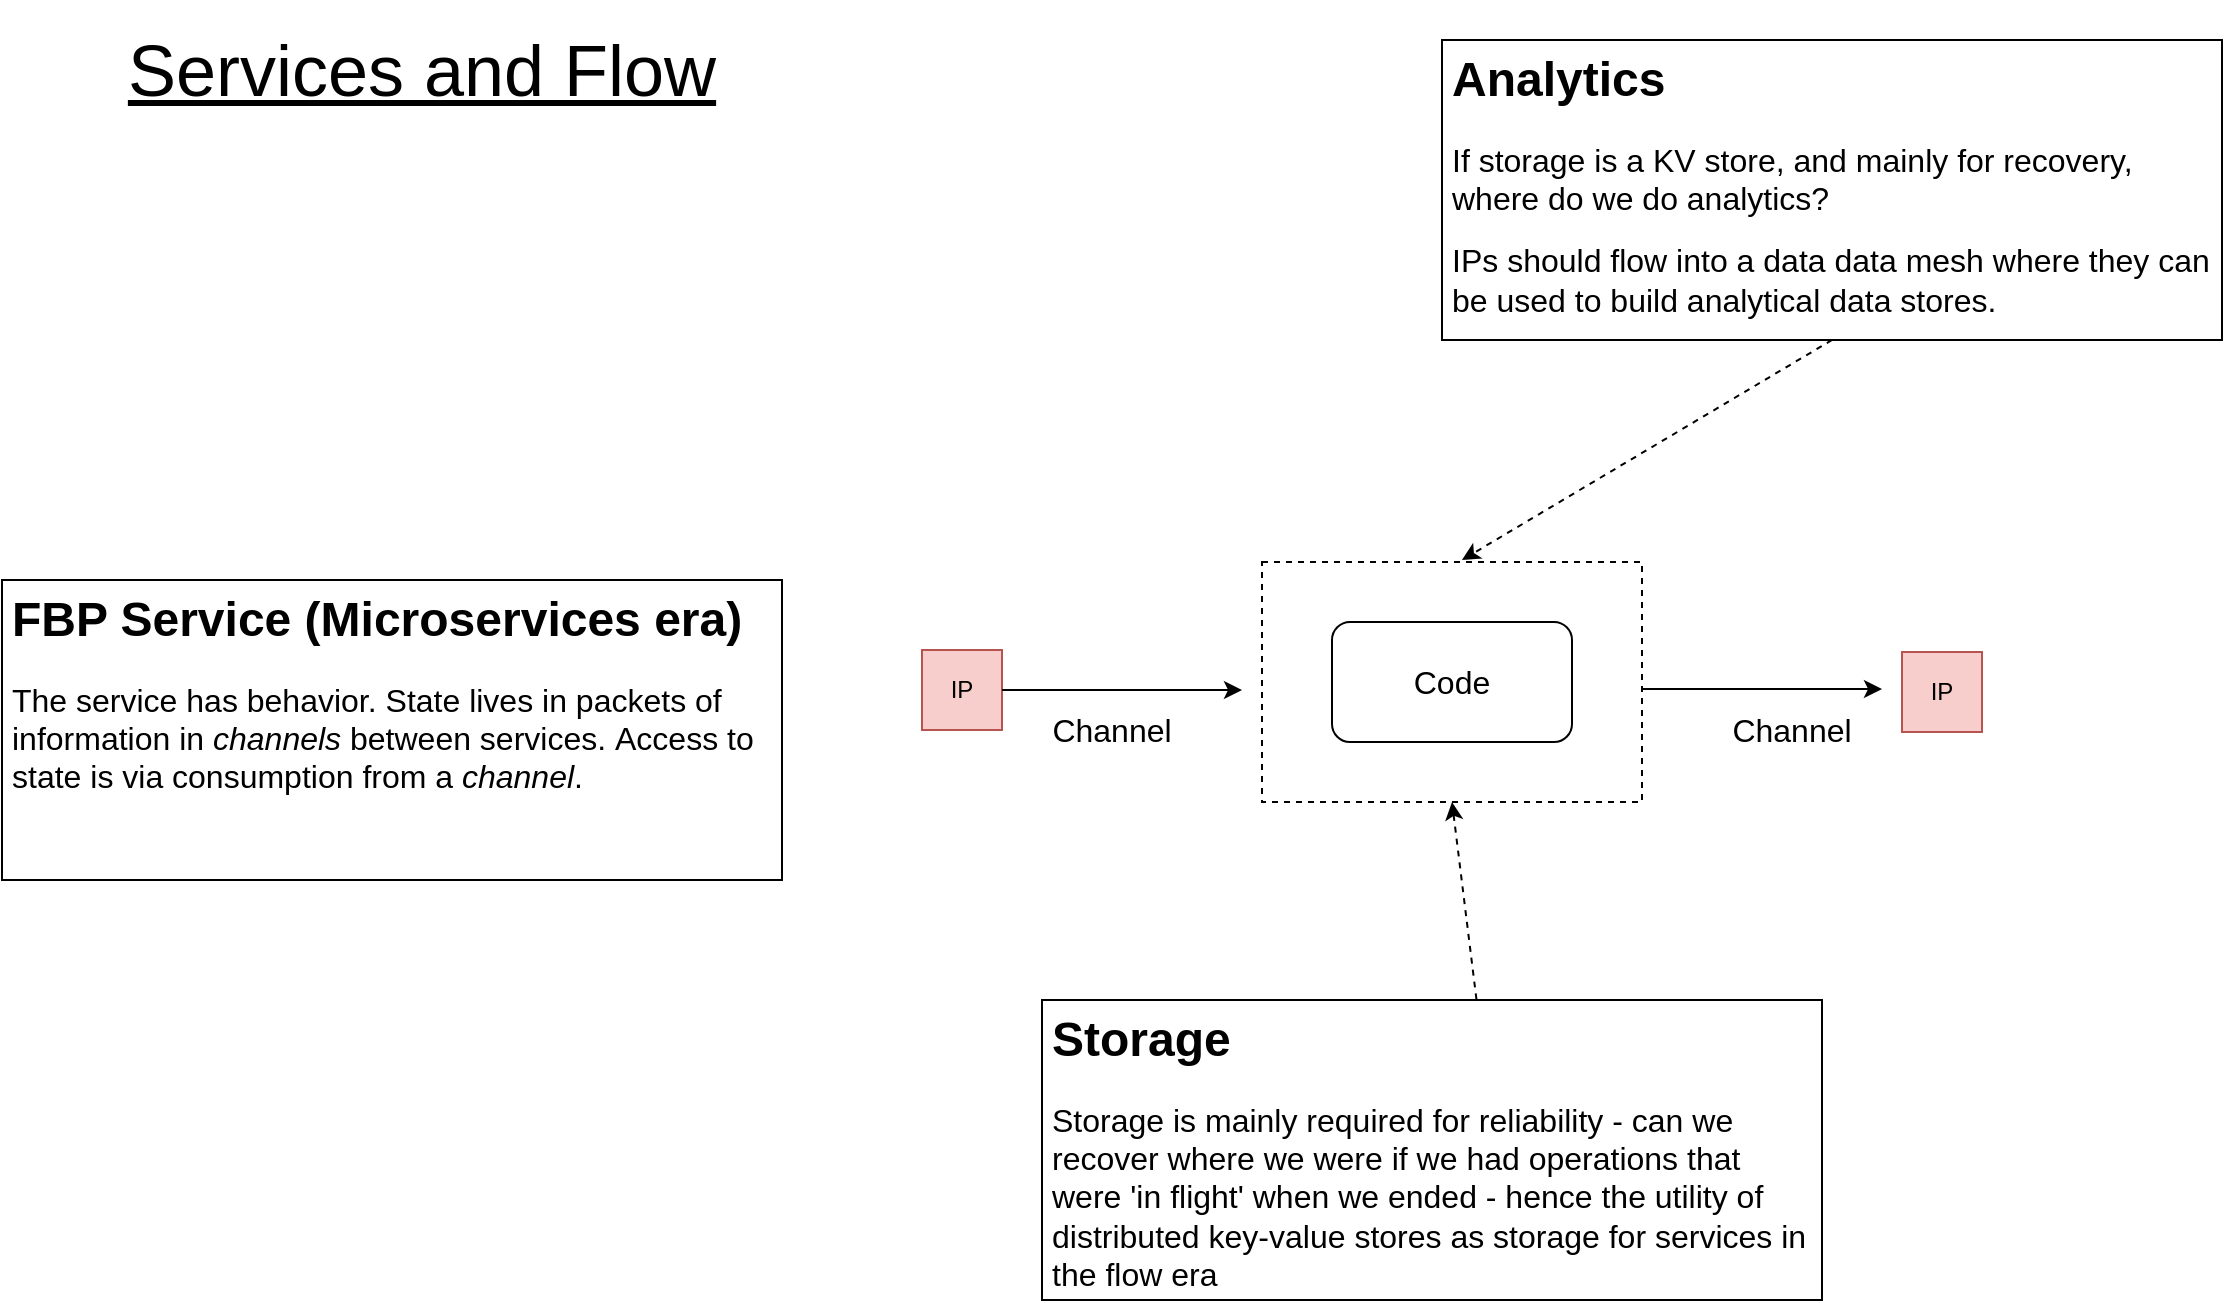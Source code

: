 <mxfile version="15.2.7" type="device"><diagram id="-qXYHq2UHwi79nZmH8Gm" name="Page-1"><mxGraphModel dx="1580" dy="1186" grid="1" gridSize="10" guides="1" tooltips="1" connect="1" arrows="1" fold="1" page="1" pageScale="1" pageWidth="1169" pageHeight="827" math="0" shadow="0"><root><mxCell id="0"/><mxCell id="1" parent="0"/><mxCell id="BVeQfy9FWSrZ6FmKd4Sm-20" value="" style="rounded=0;whiteSpace=wrap;html=1;strokeColor=default;dashed=1;" parent="1" vertex="1"><mxGeometry x="670" y="311" width="190" height="120" as="geometry"/></mxCell><mxCell id="BVeQfy9FWSrZ6FmKd4Sm-10" value="&lt;h1&gt;FBP Service (Microservices era)&lt;/h1&gt;&lt;p&gt;&lt;font style=&quot;font-size: 16px&quot;&gt;The service has behavior. State lives in packets of information in &lt;i&gt;channels&lt;/i&gt; between services.&amp;nbsp;Access to state is via consumption from a &lt;i&gt;channel&lt;/i&gt;.&lt;/font&gt;&lt;/p&gt;" style="text;html=1;strokeColor=default;fillColor=none;spacing=5;spacingTop=-20;whiteSpace=wrap;overflow=hidden;rounded=0;" parent="1" vertex="1"><mxGeometry x="40" y="320" width="390" height="150" as="geometry"/></mxCell><mxCell id="BVeQfy9FWSrZ6FmKd4Sm-14" value="" style="rounded=1;whiteSpace=wrap;html=1;" parent="1" vertex="1"><mxGeometry x="705" y="341" width="120" height="60" as="geometry"/></mxCell><mxCell id="BVeQfy9FWSrZ6FmKd4Sm-17" value="&lt;font style=&quot;font-size: 16px&quot;&gt;Code&lt;/font&gt;" style="text;html=1;strokeColor=none;fillColor=none;align=center;verticalAlign=middle;whiteSpace=wrap;rounded=0;dashed=1;" parent="1" vertex="1"><mxGeometry x="745" y="361" width="40" height="20" as="geometry"/></mxCell><mxCell id="BVeQfy9FWSrZ6FmKd4Sm-19" style="edgeStyle=orthogonalEdgeStyle;rounded=0;orthogonalLoop=1;jettySize=auto;html=1;exitX=0.5;exitY=1;exitDx=0;exitDy=0;startArrow=open;startFill=0;" parent="1" edge="1"><mxGeometry relative="1" as="geometry"><mxPoint x="760" y="477" as="sourcePoint"/><mxPoint x="760" y="477" as="targetPoint"/></mxGeometry></mxCell><mxCell id="-wEQHujA_CPqpyY0SYgr-1" value="&lt;font style=&quot;font-size: 36px&quot;&gt;&lt;u&gt;Services and Flow&lt;/u&gt;&lt;/font&gt;" style="text;html=1;strokeColor=none;fillColor=none;align=center;verticalAlign=middle;whiteSpace=wrap;rounded=0;" parent="1" vertex="1"><mxGeometry x="80" y="30" width="340" height="70" as="geometry"/></mxCell><mxCell id="KH4rUbNuhDFQnjuopuer-1" value="IP" style="whiteSpace=wrap;html=1;aspect=fixed;fillColor=#f8cecc;strokeColor=#b85450;" parent="1" vertex="1"><mxGeometry x="500" y="355" width="40" height="40" as="geometry"/></mxCell><mxCell id="KH4rUbNuhDFQnjuopuer-2" value="IP" style="whiteSpace=wrap;html=1;aspect=fixed;fillColor=#f8cecc;strokeColor=#b85450;" parent="1" vertex="1"><mxGeometry x="990" y="356" width="40" height="40" as="geometry"/></mxCell><mxCell id="Pp4I-uhMC5E383Qm_V64-1" value="" style="endArrow=classic;html=1;exitX=1;exitY=0.5;exitDx=0;exitDy=0;" edge="1" parent="1" source="KH4rUbNuhDFQnjuopuer-1"><mxGeometry width="50" height="50" relative="1" as="geometry"><mxPoint x="540" y="450" as="sourcePoint"/><mxPoint x="660" y="375" as="targetPoint"/></mxGeometry></mxCell><mxCell id="Pp4I-uhMC5E383Qm_V64-3" value="" style="endArrow=classic;html=1;exitX=1;exitY=0.5;exitDx=0;exitDy=0;" edge="1" parent="1"><mxGeometry width="50" height="50" relative="1" as="geometry"><mxPoint x="860" y="374.5" as="sourcePoint"/><mxPoint x="980" y="374.5" as="targetPoint"/></mxGeometry></mxCell><mxCell id="Pp4I-uhMC5E383Qm_V64-4" value="&lt;font style=&quot;font-size: 16px&quot;&gt;Channel&lt;/font&gt;" style="text;html=1;strokeColor=none;fillColor=none;align=center;verticalAlign=middle;whiteSpace=wrap;rounded=0;dashed=1;" vertex="1" parent="1"><mxGeometry x="570" y="382.5" width="50" height="25" as="geometry"/></mxCell><mxCell id="Pp4I-uhMC5E383Qm_V64-5" value="&lt;font style=&quot;font-size: 16px&quot;&gt;Channel&lt;/font&gt;" style="text;html=1;strokeColor=none;fillColor=none;align=center;verticalAlign=middle;whiteSpace=wrap;rounded=0;dashed=1;" vertex="1" parent="1"><mxGeometry x="910" y="382.5" width="50" height="25" as="geometry"/></mxCell><mxCell id="Pp4I-uhMC5E383Qm_V64-6" value="&lt;h1&gt;Storage&lt;/h1&gt;&lt;p&gt;&lt;span style=&quot;font-size: 16px&quot;&gt;Storage is mainly required for reliability - can we recover where we were if we had operations that were 'in flight' when we ended - hence the utility of distributed key-value stores as storage for services in the flow era&lt;/span&gt;&lt;/p&gt;" style="text;html=1;strokeColor=default;fillColor=none;spacing=5;spacingTop=-20;whiteSpace=wrap;overflow=hidden;rounded=0;" vertex="1" parent="1"><mxGeometry x="560" y="530" width="390" height="150" as="geometry"/></mxCell><mxCell id="Pp4I-uhMC5E383Qm_V64-7" value="&lt;h1&gt;Analytics&lt;/h1&gt;&lt;p&gt;&lt;span style=&quot;font-size: 16px&quot;&gt;If storage is a KV store, and mainly for recovery, where do we do analytics?&lt;/span&gt;&lt;/p&gt;&lt;p&gt;&lt;span style=&quot;font-size: 16px&quot;&gt;IPs should flow into a data data mesh where they can be used to build analytical data stores.&lt;/span&gt;&lt;/p&gt;&lt;p&gt;&lt;span style=&quot;font-size: 16px&quot;&gt;&lt;br&gt;&lt;/span&gt;&lt;/p&gt;" style="text;html=1;strokeColor=default;fillColor=none;spacing=5;spacingTop=-20;whiteSpace=wrap;overflow=hidden;rounded=0;" vertex="1" parent="1"><mxGeometry x="760" y="50" width="390" height="150" as="geometry"/></mxCell><mxCell id="Pp4I-uhMC5E383Qm_V64-9" value="" style="endArrow=classic;html=1;exitX=0.557;exitY=-0.002;exitDx=0;exitDy=0;exitPerimeter=0;entryX=0.5;entryY=1;entryDx=0;entryDy=0;dashed=1;" edge="1" parent="1" source="Pp4I-uhMC5E383Qm_V64-6" target="BVeQfy9FWSrZ6FmKd4Sm-20"><mxGeometry width="50" height="50" relative="1" as="geometry"><mxPoint x="400" y="200" as="sourcePoint"/><mxPoint x="450" y="150" as="targetPoint"/></mxGeometry></mxCell><mxCell id="Pp4I-uhMC5E383Qm_V64-10" value="" style="endArrow=classic;html=1;exitX=0.5;exitY=1;exitDx=0;exitDy=0;dashed=1;" edge="1" parent="1" source="Pp4I-uhMC5E383Qm_V64-7"><mxGeometry width="50" height="50" relative="1" as="geometry"><mxPoint x="787.23" y="539.7" as="sourcePoint"/><mxPoint x="770" y="310" as="targetPoint"/></mxGeometry></mxCell></root></mxGraphModel></diagram></mxfile>